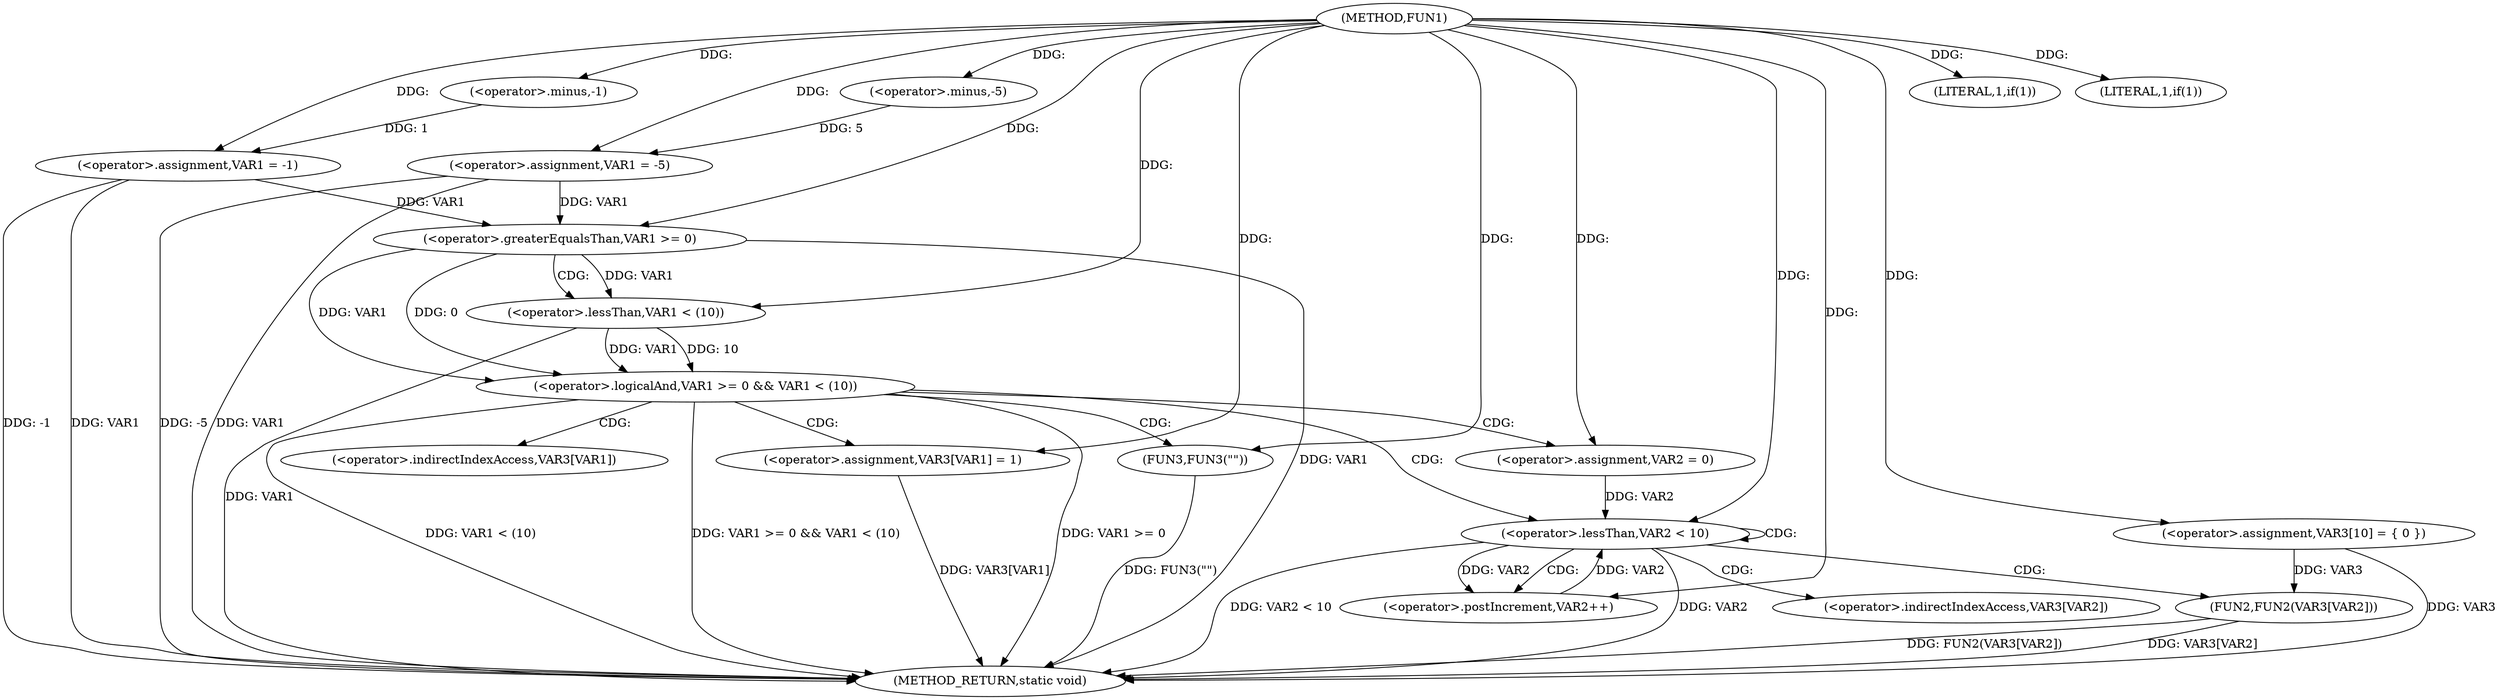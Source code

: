 digraph FUN1 {  
"1000100" [label = "(METHOD,FUN1)" ]
"1000154" [label = "(METHOD_RETURN,static void)" ]
"1000103" [label = "(<operator>.assignment,VAR1 = -1)" ]
"1000105" [label = "(<operator>.minus,-1)" ]
"1000108" [label = "(LITERAL,1,if(1))" ]
"1000110" [label = "(<operator>.assignment,VAR1 = -5)" ]
"1000112" [label = "(<operator>.minus,-5)" ]
"1000115" [label = "(LITERAL,1,if(1))" ]
"1000120" [label = "(<operator>.assignment,VAR3[10] = { 0 })" ]
"1000123" [label = "(<operator>.logicalAnd,VAR1 >= 0 && VAR1 < (10))" ]
"1000124" [label = "(<operator>.greaterEqualsThan,VAR1 >= 0)" ]
"1000127" [label = "(<operator>.lessThan,VAR1 < (10))" ]
"1000131" [label = "(<operator>.assignment,VAR3[VAR1] = 1)" ]
"1000137" [label = "(<operator>.assignment,VAR2 = 0)" ]
"1000140" [label = "(<operator>.lessThan,VAR2 < 10)" ]
"1000143" [label = "(<operator>.postIncrement,VAR2++)" ]
"1000146" [label = "(FUN2,FUN2(VAR3[VAR2]))" ]
"1000152" [label = "(FUN3,FUN3(\"\"))" ]
"1000132" [label = "(<operator>.indirectIndexAccess,VAR3[VAR1])" ]
"1000147" [label = "(<operator>.indirectIndexAccess,VAR3[VAR2])" ]
  "1000124" -> "1000154"  [ label = "DDG: VAR1"] 
  "1000103" -> "1000154"  [ label = "DDG: VAR1"] 
  "1000103" -> "1000154"  [ label = "DDG: -1"] 
  "1000120" -> "1000154"  [ label = "DDG: VAR3"] 
  "1000123" -> "1000154"  [ label = "DDG: VAR1 < (10)"] 
  "1000110" -> "1000154"  [ label = "DDG: -5"] 
  "1000127" -> "1000154"  [ label = "DDG: VAR1"] 
  "1000146" -> "1000154"  [ label = "DDG: FUN2(VAR3[VAR2])"] 
  "1000123" -> "1000154"  [ label = "DDG: VAR1 >= 0 && VAR1 < (10)"] 
  "1000131" -> "1000154"  [ label = "DDG: VAR3[VAR1]"] 
  "1000140" -> "1000154"  [ label = "DDG: VAR2"] 
  "1000140" -> "1000154"  [ label = "DDG: VAR2 < 10"] 
  "1000152" -> "1000154"  [ label = "DDG: FUN3(\"\")"] 
  "1000146" -> "1000154"  [ label = "DDG: VAR3[VAR2]"] 
  "1000110" -> "1000154"  [ label = "DDG: VAR1"] 
  "1000123" -> "1000154"  [ label = "DDG: VAR1 >= 0"] 
  "1000105" -> "1000103"  [ label = "DDG: 1"] 
  "1000100" -> "1000103"  [ label = "DDG: "] 
  "1000100" -> "1000105"  [ label = "DDG: "] 
  "1000100" -> "1000108"  [ label = "DDG: "] 
  "1000112" -> "1000110"  [ label = "DDG: 5"] 
  "1000100" -> "1000110"  [ label = "DDG: "] 
  "1000100" -> "1000112"  [ label = "DDG: "] 
  "1000100" -> "1000115"  [ label = "DDG: "] 
  "1000100" -> "1000120"  [ label = "DDG: "] 
  "1000124" -> "1000123"  [ label = "DDG: VAR1"] 
  "1000124" -> "1000123"  [ label = "DDG: 0"] 
  "1000103" -> "1000124"  [ label = "DDG: VAR1"] 
  "1000110" -> "1000124"  [ label = "DDG: VAR1"] 
  "1000100" -> "1000124"  [ label = "DDG: "] 
  "1000127" -> "1000123"  [ label = "DDG: VAR1"] 
  "1000127" -> "1000123"  [ label = "DDG: 10"] 
  "1000124" -> "1000127"  [ label = "DDG: VAR1"] 
  "1000100" -> "1000127"  [ label = "DDG: "] 
  "1000100" -> "1000131"  [ label = "DDG: "] 
  "1000100" -> "1000137"  [ label = "DDG: "] 
  "1000143" -> "1000140"  [ label = "DDG: VAR2"] 
  "1000137" -> "1000140"  [ label = "DDG: VAR2"] 
  "1000100" -> "1000140"  [ label = "DDG: "] 
  "1000140" -> "1000143"  [ label = "DDG: VAR2"] 
  "1000100" -> "1000143"  [ label = "DDG: "] 
  "1000120" -> "1000146"  [ label = "DDG: VAR3"] 
  "1000100" -> "1000152"  [ label = "DDG: "] 
  "1000123" -> "1000131"  [ label = "CDG: "] 
  "1000123" -> "1000132"  [ label = "CDG: "] 
  "1000123" -> "1000137"  [ label = "CDG: "] 
  "1000123" -> "1000152"  [ label = "CDG: "] 
  "1000123" -> "1000140"  [ label = "CDG: "] 
  "1000124" -> "1000127"  [ label = "CDG: "] 
  "1000140" -> "1000143"  [ label = "CDG: "] 
  "1000140" -> "1000147"  [ label = "CDG: "] 
  "1000140" -> "1000146"  [ label = "CDG: "] 
  "1000140" -> "1000140"  [ label = "CDG: "] 
}
